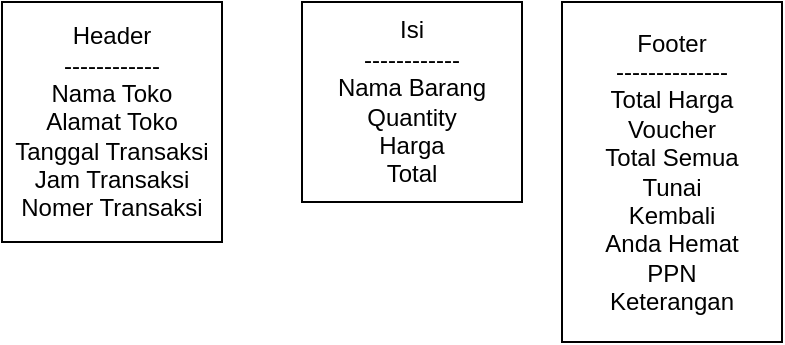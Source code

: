 <mxfile version="15.1.3" type="device"><diagram id="3uFU7ff2sUggOwljUjx2" name="Page-1"><mxGraphModel dx="768" dy="482" grid="1" gridSize="10" guides="1" tooltips="1" connect="1" arrows="1" fold="1" page="1" pageScale="1" pageWidth="850" pageHeight="1100" math="0" shadow="0"><root><mxCell id="0"/><mxCell id="1" parent="0"/><mxCell id="mteQ_20MQFnzHR7ymGnK-1" value="Header&lt;br&gt;------------&lt;br&gt;Nama Toko&lt;br&gt;Alamat Toko&lt;br&gt;Tanggal Transaksi&lt;br&gt;Jam Transaksi&lt;br&gt;Nomer Transaksi" style="rounded=0;whiteSpace=wrap;html=1;" parent="1" vertex="1"><mxGeometry x="90" y="40" width="110" height="120" as="geometry"/></mxCell><mxCell id="mteQ_20MQFnzHR7ymGnK-2" value="Isi&lt;br&gt;------------&lt;br&gt;Nama Barang&lt;br&gt;Quantity&lt;br&gt;Harga&lt;br&gt;Total" style="rounded=0;whiteSpace=wrap;html=1;" parent="1" vertex="1"><mxGeometry x="240" y="40" width="110" height="100" as="geometry"/></mxCell><mxCell id="mteQ_20MQFnzHR7ymGnK-3" value="Footer&lt;br&gt;--------------&lt;br&gt;Total Harga&lt;br&gt;Voucher&lt;br&gt;Total Semua&lt;br&gt;Tunai&lt;br&gt;Kembali&lt;br&gt;Anda Hemat&lt;br&gt;PPN&lt;br&gt;Keterangan" style="rounded=0;whiteSpace=wrap;html=1;" parent="1" vertex="1"><mxGeometry x="370" y="40" width="110" height="170" as="geometry"/></mxCell></root></mxGraphModel></diagram></mxfile>
